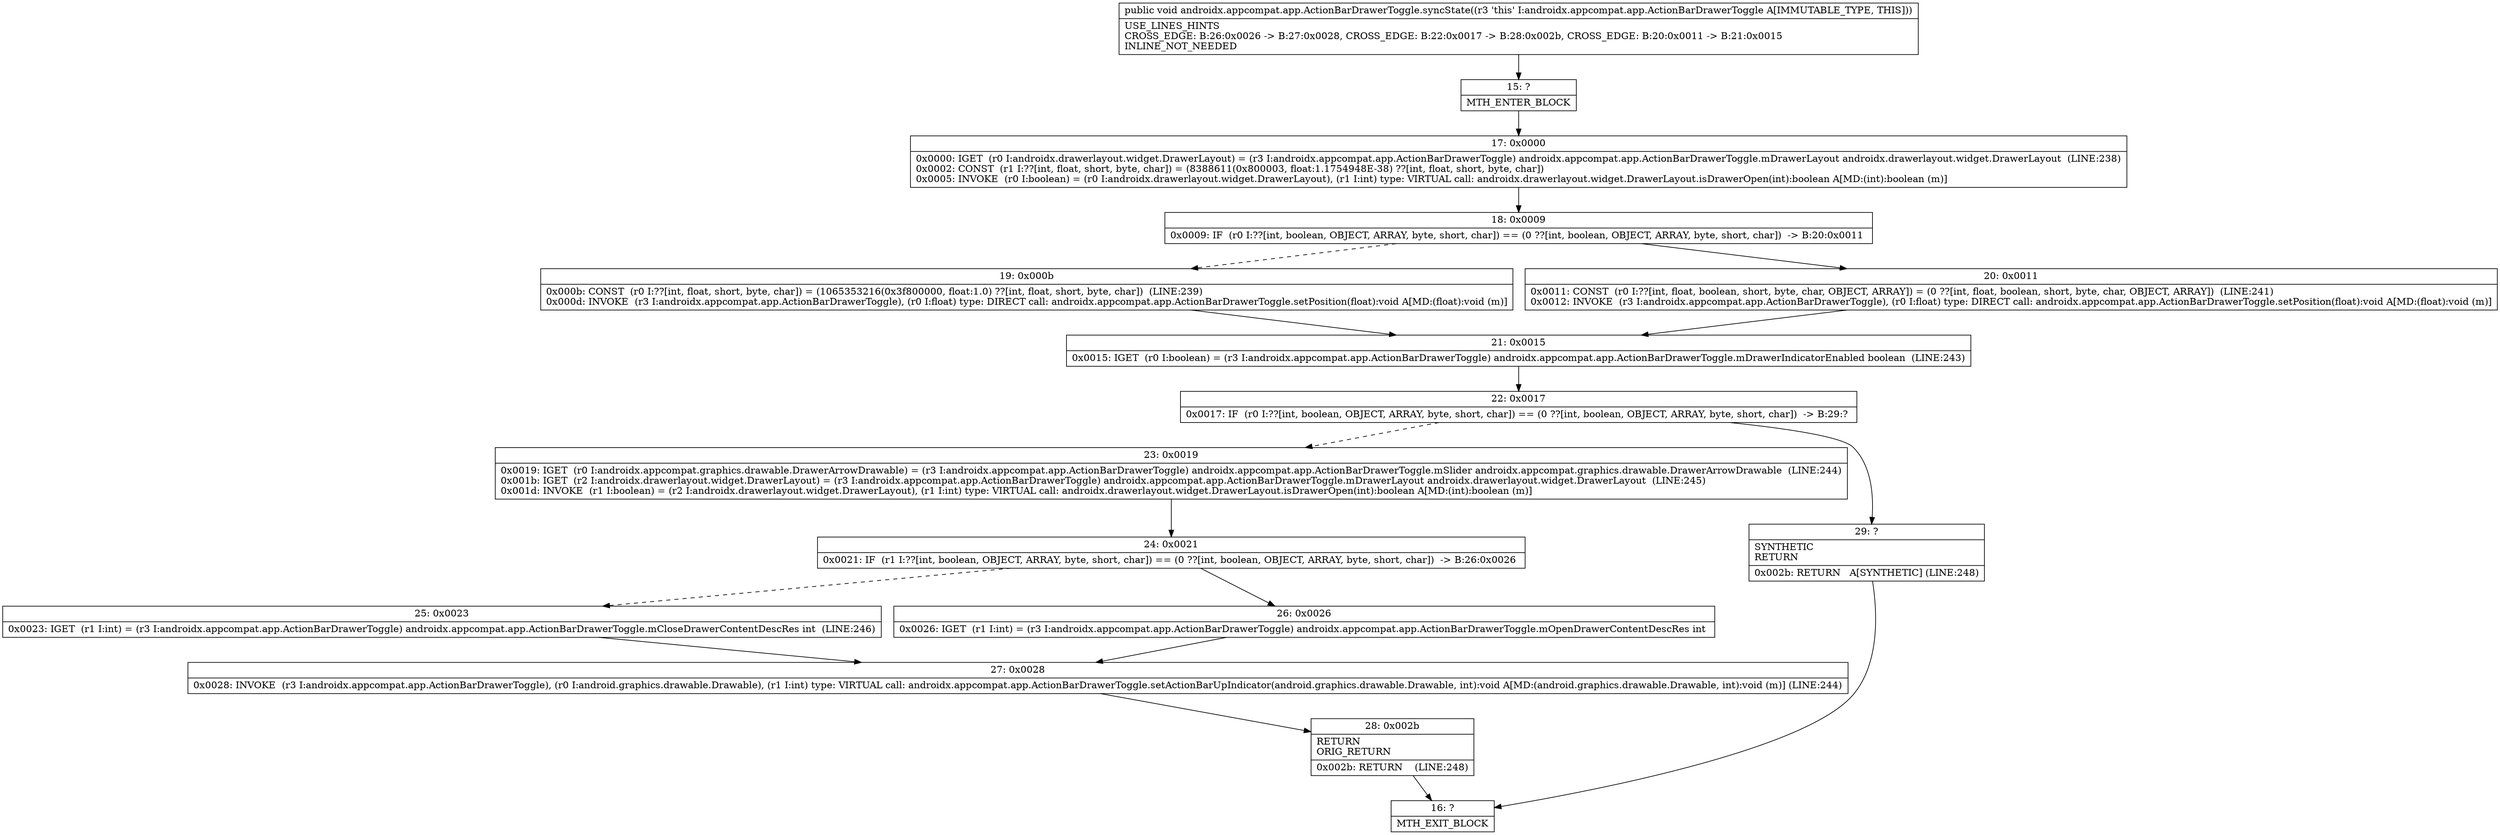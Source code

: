 digraph "CFG forandroidx.appcompat.app.ActionBarDrawerToggle.syncState()V" {
Node_15 [shape=record,label="{15\:\ ?|MTH_ENTER_BLOCK\l}"];
Node_17 [shape=record,label="{17\:\ 0x0000|0x0000: IGET  (r0 I:androidx.drawerlayout.widget.DrawerLayout) = (r3 I:androidx.appcompat.app.ActionBarDrawerToggle) androidx.appcompat.app.ActionBarDrawerToggle.mDrawerLayout androidx.drawerlayout.widget.DrawerLayout  (LINE:238)\l0x0002: CONST  (r1 I:??[int, float, short, byte, char]) = (8388611(0x800003, float:1.1754948E\-38) ??[int, float, short, byte, char]) \l0x0005: INVOKE  (r0 I:boolean) = (r0 I:androidx.drawerlayout.widget.DrawerLayout), (r1 I:int) type: VIRTUAL call: androidx.drawerlayout.widget.DrawerLayout.isDrawerOpen(int):boolean A[MD:(int):boolean (m)]\l}"];
Node_18 [shape=record,label="{18\:\ 0x0009|0x0009: IF  (r0 I:??[int, boolean, OBJECT, ARRAY, byte, short, char]) == (0 ??[int, boolean, OBJECT, ARRAY, byte, short, char])  \-\> B:20:0x0011 \l}"];
Node_19 [shape=record,label="{19\:\ 0x000b|0x000b: CONST  (r0 I:??[int, float, short, byte, char]) = (1065353216(0x3f800000, float:1.0) ??[int, float, short, byte, char])  (LINE:239)\l0x000d: INVOKE  (r3 I:androidx.appcompat.app.ActionBarDrawerToggle), (r0 I:float) type: DIRECT call: androidx.appcompat.app.ActionBarDrawerToggle.setPosition(float):void A[MD:(float):void (m)]\l}"];
Node_21 [shape=record,label="{21\:\ 0x0015|0x0015: IGET  (r0 I:boolean) = (r3 I:androidx.appcompat.app.ActionBarDrawerToggle) androidx.appcompat.app.ActionBarDrawerToggle.mDrawerIndicatorEnabled boolean  (LINE:243)\l}"];
Node_22 [shape=record,label="{22\:\ 0x0017|0x0017: IF  (r0 I:??[int, boolean, OBJECT, ARRAY, byte, short, char]) == (0 ??[int, boolean, OBJECT, ARRAY, byte, short, char])  \-\> B:29:? \l}"];
Node_23 [shape=record,label="{23\:\ 0x0019|0x0019: IGET  (r0 I:androidx.appcompat.graphics.drawable.DrawerArrowDrawable) = (r3 I:androidx.appcompat.app.ActionBarDrawerToggle) androidx.appcompat.app.ActionBarDrawerToggle.mSlider androidx.appcompat.graphics.drawable.DrawerArrowDrawable  (LINE:244)\l0x001b: IGET  (r2 I:androidx.drawerlayout.widget.DrawerLayout) = (r3 I:androidx.appcompat.app.ActionBarDrawerToggle) androidx.appcompat.app.ActionBarDrawerToggle.mDrawerLayout androidx.drawerlayout.widget.DrawerLayout  (LINE:245)\l0x001d: INVOKE  (r1 I:boolean) = (r2 I:androidx.drawerlayout.widget.DrawerLayout), (r1 I:int) type: VIRTUAL call: androidx.drawerlayout.widget.DrawerLayout.isDrawerOpen(int):boolean A[MD:(int):boolean (m)]\l}"];
Node_24 [shape=record,label="{24\:\ 0x0021|0x0021: IF  (r1 I:??[int, boolean, OBJECT, ARRAY, byte, short, char]) == (0 ??[int, boolean, OBJECT, ARRAY, byte, short, char])  \-\> B:26:0x0026 \l}"];
Node_25 [shape=record,label="{25\:\ 0x0023|0x0023: IGET  (r1 I:int) = (r3 I:androidx.appcompat.app.ActionBarDrawerToggle) androidx.appcompat.app.ActionBarDrawerToggle.mCloseDrawerContentDescRes int  (LINE:246)\l}"];
Node_27 [shape=record,label="{27\:\ 0x0028|0x0028: INVOKE  (r3 I:androidx.appcompat.app.ActionBarDrawerToggle), (r0 I:android.graphics.drawable.Drawable), (r1 I:int) type: VIRTUAL call: androidx.appcompat.app.ActionBarDrawerToggle.setActionBarUpIndicator(android.graphics.drawable.Drawable, int):void A[MD:(android.graphics.drawable.Drawable, int):void (m)] (LINE:244)\l}"];
Node_28 [shape=record,label="{28\:\ 0x002b|RETURN\lORIG_RETURN\l|0x002b: RETURN    (LINE:248)\l}"];
Node_16 [shape=record,label="{16\:\ ?|MTH_EXIT_BLOCK\l}"];
Node_26 [shape=record,label="{26\:\ 0x0026|0x0026: IGET  (r1 I:int) = (r3 I:androidx.appcompat.app.ActionBarDrawerToggle) androidx.appcompat.app.ActionBarDrawerToggle.mOpenDrawerContentDescRes int \l}"];
Node_29 [shape=record,label="{29\:\ ?|SYNTHETIC\lRETURN\l|0x002b: RETURN   A[SYNTHETIC] (LINE:248)\l}"];
Node_20 [shape=record,label="{20\:\ 0x0011|0x0011: CONST  (r0 I:??[int, float, boolean, short, byte, char, OBJECT, ARRAY]) = (0 ??[int, float, boolean, short, byte, char, OBJECT, ARRAY])  (LINE:241)\l0x0012: INVOKE  (r3 I:androidx.appcompat.app.ActionBarDrawerToggle), (r0 I:float) type: DIRECT call: androidx.appcompat.app.ActionBarDrawerToggle.setPosition(float):void A[MD:(float):void (m)]\l}"];
MethodNode[shape=record,label="{public void androidx.appcompat.app.ActionBarDrawerToggle.syncState((r3 'this' I:androidx.appcompat.app.ActionBarDrawerToggle A[IMMUTABLE_TYPE, THIS]))  | USE_LINES_HINTS\lCROSS_EDGE: B:26:0x0026 \-\> B:27:0x0028, CROSS_EDGE: B:22:0x0017 \-\> B:28:0x002b, CROSS_EDGE: B:20:0x0011 \-\> B:21:0x0015\lINLINE_NOT_NEEDED\l}"];
MethodNode -> Node_15;Node_15 -> Node_17;
Node_17 -> Node_18;
Node_18 -> Node_19[style=dashed];
Node_18 -> Node_20;
Node_19 -> Node_21;
Node_21 -> Node_22;
Node_22 -> Node_23[style=dashed];
Node_22 -> Node_29;
Node_23 -> Node_24;
Node_24 -> Node_25[style=dashed];
Node_24 -> Node_26;
Node_25 -> Node_27;
Node_27 -> Node_28;
Node_28 -> Node_16;
Node_26 -> Node_27;
Node_29 -> Node_16;
Node_20 -> Node_21;
}

